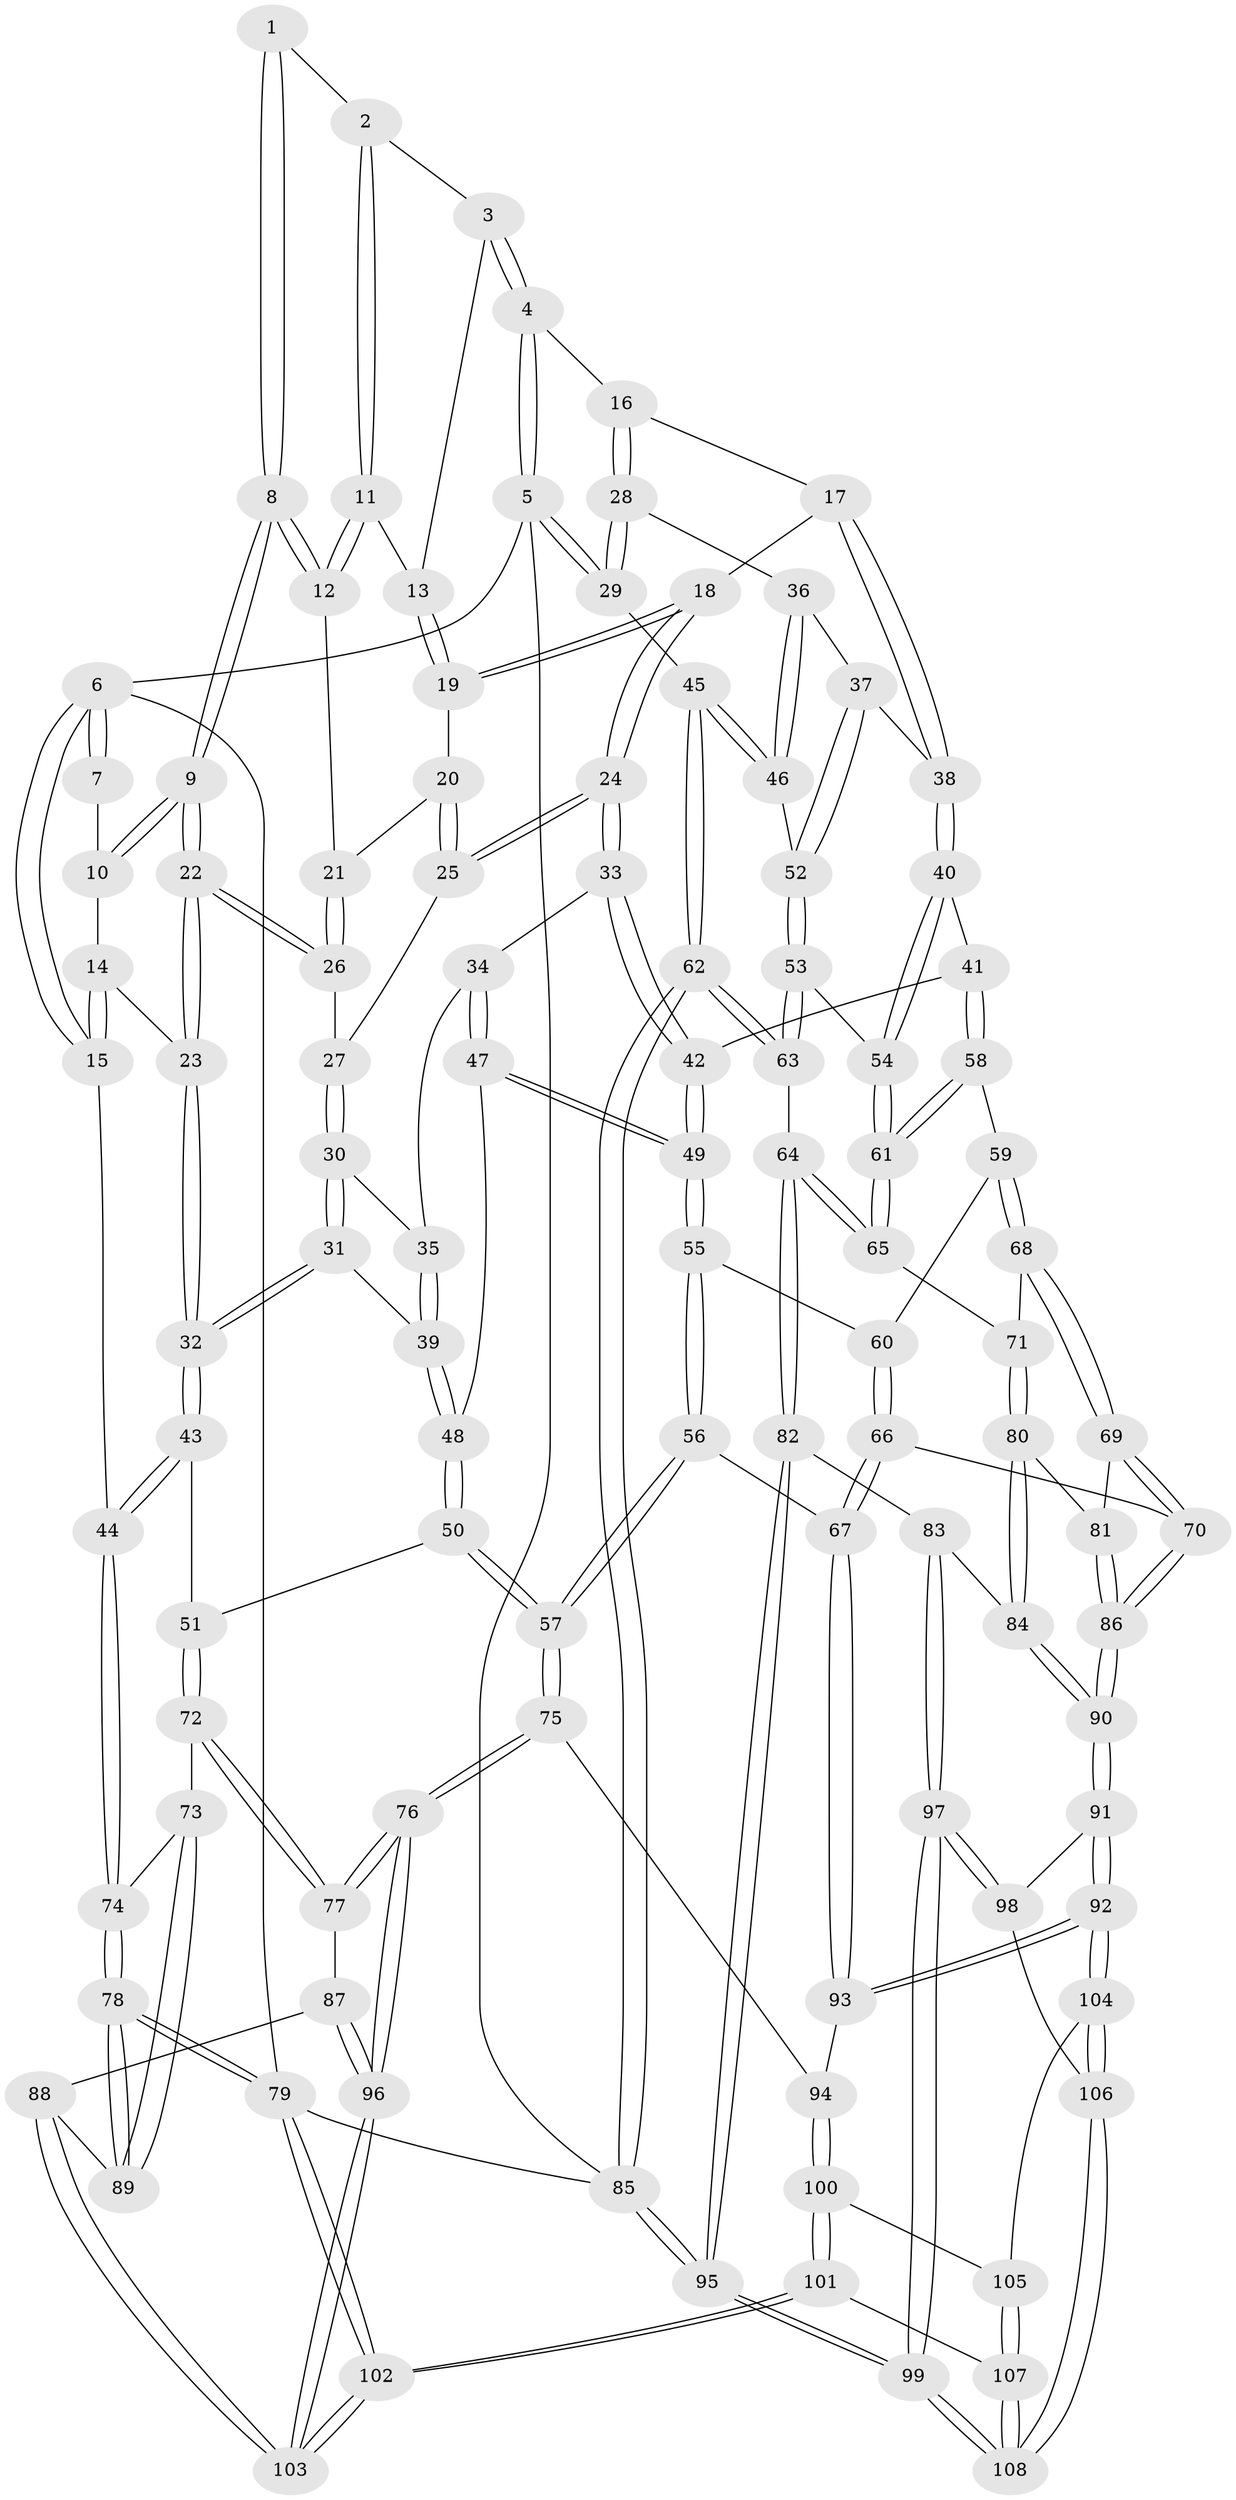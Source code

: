 // coarse degree distribution, {4: 0.3125, 3: 0.25, 1: 0.03125, 6: 0.21875, 5: 0.0625, 2: 0.0625, 7: 0.03125, 8: 0.03125}
// Generated by graph-tools (version 1.1) at 2025/04/03/04/25 22:04:55]
// undirected, 108 vertices, 267 edges
graph export_dot {
graph [start="1"]
  node [color=gray90,style=filled];
  1 [pos="+0.4513992794620738+0"];
  2 [pos="+0.48546193455389497+0"];
  3 [pos="+0.49407887782530996+0"];
  4 [pos="+0.7470839550064347+0"];
  5 [pos="+1+0"];
  6 [pos="+0+0"];
  7 [pos="+0.21500336779698356+0"];
  8 [pos="+0.2598154433489687+0.09429215749523384"];
  9 [pos="+0.25460518854959113+0.0959412648473905"];
  10 [pos="+0.2325262590323564+0.04398444265880496"];
  11 [pos="+0.3635369095751396+0.0762806982573791"];
  12 [pos="+0.3565872211993257+0.08555324773909145"];
  13 [pos="+0.47270582839434194+0.08214478906736529"];
  14 [pos="+0.02806285948007151+0.0040669074773936635"];
  15 [pos="+0+0"];
  16 [pos="+0.7511631832032317+0"];
  17 [pos="+0.6575813057623485+0.13420363652816225"];
  18 [pos="+0.5484976543199881+0.18983734684010015"];
  19 [pos="+0.47609399125140733+0.09567455304933715"];
  20 [pos="+0.43731112576914916+0.11191297955405603"];
  21 [pos="+0.3594111441209008+0.08970654636288802"];
  22 [pos="+0.22343419803241382+0.15380402241167848"];
  23 [pos="+0.20321087719067016+0.1832169459798211"];
  24 [pos="+0.5421792438957719+0.19771486525486678"];
  25 [pos="+0.40475616501518674+0.1726540188580571"];
  26 [pos="+0.3937980546283017+0.17122382382370027"];
  27 [pos="+0.3952320885350508+0.17322006886266347"];
  28 [pos="+0.9379236235723627+0.19106569819044378"];
  29 [pos="+1+0.19637805826388802"];
  30 [pos="+0.3911113988612961+0.18115612958363556"];
  31 [pos="+0.25752541090905845+0.28117107016627346"];
  32 [pos="+0.18638975803745417+0.28986868204093075"];
  33 [pos="+0.5292792090373453+0.24228157926160698"];
  34 [pos="+0.5240773533095112+0.24962588363276111"];
  35 [pos="+0.40722874635436523+0.2531459743364143"];
  36 [pos="+0.9210985500667478+0.21635641006935347"];
  37 [pos="+0.8143061635608125+0.3105162499106909"];
  38 [pos="+0.756779145485051+0.3320971549473943"];
  39 [pos="+0.3626314864042651+0.29669646823395357"];
  40 [pos="+0.7562837359974528+0.33305946230595485"];
  41 [pos="+0.7184644619018625+0.38302383587464417"];
  42 [pos="+0.694042861785085+0.3864252189991204"];
  43 [pos="+0.18244418259772738+0.29483247366702764"];
  44 [pos="+0+0.3501160967706857"];
  45 [pos="+1+0.41267161617225684"];
  46 [pos="+0.9798107050987067+0.4282396972533899"];
  47 [pos="+0.4795184728904738+0.380713557449021"];
  48 [pos="+0.4654468138167742+0.381862869113361"];
  49 [pos="+0.5548106269209799+0.44958802836240286"];
  50 [pos="+0.2886448867600636+0.49934249363947786"];
  51 [pos="+0.28733756169543684+0.49915755563946806"];
  52 [pos="+0.9684814900400492+0.43289360794394405"];
  53 [pos="+0.9238026086325798+0.4795207843452297"];
  54 [pos="+0.9172401522082266+0.4817723807856555"];
  55 [pos="+0.554342140193216+0.4552587083948123"];
  56 [pos="+0.5181023503114696+0.5914040223710239"];
  57 [pos="+0.4461167270394607+0.6181201945589326"];
  58 [pos="+0.7462669381194463+0.46415476899181657"];
  59 [pos="+0.7181986788687422+0.5186837447870293"];
  60 [pos="+0.6500390534749834+0.5234255834711805"];
  61 [pos="+0.8473102967343096+0.5304027961988665"];
  62 [pos="+1+0.6944382097984405"];
  63 [pos="+1+0.651509176218015"];
  64 [pos="+0.970981410246282+0.6598738107284479"];
  65 [pos="+0.8439536107034102+0.5908947174041791"];
  66 [pos="+0.6397518466276907+0.624274537485585"];
  67 [pos="+0.5862714250194927+0.6311595918943481"];
  68 [pos="+0.7111467658857171+0.5588371431463159"];
  69 [pos="+0.6852805947189371+0.6140520903624327"];
  70 [pos="+0.6670652470558583+0.6249684754662479"];
  71 [pos="+0.8409894174953173+0.5936354639111217"];
  72 [pos="+0.21271218797795993+0.5791966868601848"];
  73 [pos="+0.10225389636848893+0.5896002129326523"];
  74 [pos="+0+0.42302915027246657"];
  75 [pos="+0.40522164680766976+0.7436516320386477"];
  76 [pos="+0.36157207093226346+0.7580605655312979"];
  77 [pos="+0.2495878257324639+0.7239944357118296"];
  78 [pos="+0+0.9767506345422026"];
  79 [pos="+0+1"];
  80 [pos="+0.8056637835116326+0.6390833355025237"];
  81 [pos="+0.7973102805678413+0.638083861714776"];
  82 [pos="+0.9161804452884357+0.715740664246955"];
  83 [pos="+0.8430367746742999+0.7668162027872073"];
  84 [pos="+0.811649991121485+0.7516858973246268"];
  85 [pos="+1+1"];
  86 [pos="+0.7033894151545175+0.7003566672596796"];
  87 [pos="+0.22610654904429983+0.7444042931096303"];
  88 [pos="+0.15727490799212987+0.7893277250333848"];
  89 [pos="+0.06408912135751495+0.7669801739545338"];
  90 [pos="+0.7271334241064084+0.7724761273561241"];
  91 [pos="+0.7179622058148941+0.7811068046417944"];
  92 [pos="+0.6321567878318138+0.8141334163614298"];
  93 [pos="+0.5974682595475488+0.7632320496427948"];
  94 [pos="+0.41547509837410157+0.7531307013890627"];
  95 [pos="+1+1"];
  96 [pos="+0.2945467901146367+0.9387717165917517"];
  97 [pos="+0.9499734514306987+0.9948133643086479"];
  98 [pos="+0.7539093327738237+0.860745275200768"];
  99 [pos="+1+1"];
  100 [pos="+0.450770343274462+0.8203685000054237"];
  101 [pos="+0.3141728643425463+1"];
  102 [pos="+0.2556756256021771+1"];
  103 [pos="+0.2540619095410472+1"];
  104 [pos="+0.6182726477498226+0.8498141099190506"];
  105 [pos="+0.5495235920632061+0.8818507790813452"];
  106 [pos="+0.687031451802337+0.9585888796435984"];
  107 [pos="+0.42321572713890854+1"];
  108 [pos="+0.7815081318168527+1"];
  1 -- 2;
  1 -- 8;
  1 -- 8;
  2 -- 3;
  2 -- 11;
  2 -- 11;
  3 -- 4;
  3 -- 4;
  3 -- 13;
  4 -- 5;
  4 -- 5;
  4 -- 16;
  5 -- 6;
  5 -- 29;
  5 -- 29;
  5 -- 85;
  6 -- 7;
  6 -- 7;
  6 -- 15;
  6 -- 15;
  6 -- 79;
  7 -- 10;
  8 -- 9;
  8 -- 9;
  8 -- 12;
  8 -- 12;
  9 -- 10;
  9 -- 10;
  9 -- 22;
  9 -- 22;
  10 -- 14;
  11 -- 12;
  11 -- 12;
  11 -- 13;
  12 -- 21;
  13 -- 19;
  13 -- 19;
  14 -- 15;
  14 -- 15;
  14 -- 23;
  15 -- 44;
  16 -- 17;
  16 -- 28;
  16 -- 28;
  17 -- 18;
  17 -- 38;
  17 -- 38;
  18 -- 19;
  18 -- 19;
  18 -- 24;
  18 -- 24;
  19 -- 20;
  20 -- 21;
  20 -- 25;
  20 -- 25;
  21 -- 26;
  21 -- 26;
  22 -- 23;
  22 -- 23;
  22 -- 26;
  22 -- 26;
  23 -- 32;
  23 -- 32;
  24 -- 25;
  24 -- 25;
  24 -- 33;
  24 -- 33;
  25 -- 27;
  26 -- 27;
  27 -- 30;
  27 -- 30;
  28 -- 29;
  28 -- 29;
  28 -- 36;
  29 -- 45;
  30 -- 31;
  30 -- 31;
  30 -- 35;
  31 -- 32;
  31 -- 32;
  31 -- 39;
  32 -- 43;
  32 -- 43;
  33 -- 34;
  33 -- 42;
  33 -- 42;
  34 -- 35;
  34 -- 47;
  34 -- 47;
  35 -- 39;
  35 -- 39;
  36 -- 37;
  36 -- 46;
  36 -- 46;
  37 -- 38;
  37 -- 52;
  37 -- 52;
  38 -- 40;
  38 -- 40;
  39 -- 48;
  39 -- 48;
  40 -- 41;
  40 -- 54;
  40 -- 54;
  41 -- 42;
  41 -- 58;
  41 -- 58;
  42 -- 49;
  42 -- 49;
  43 -- 44;
  43 -- 44;
  43 -- 51;
  44 -- 74;
  44 -- 74;
  45 -- 46;
  45 -- 46;
  45 -- 62;
  45 -- 62;
  46 -- 52;
  47 -- 48;
  47 -- 49;
  47 -- 49;
  48 -- 50;
  48 -- 50;
  49 -- 55;
  49 -- 55;
  50 -- 51;
  50 -- 57;
  50 -- 57;
  51 -- 72;
  51 -- 72;
  52 -- 53;
  52 -- 53;
  53 -- 54;
  53 -- 63;
  53 -- 63;
  54 -- 61;
  54 -- 61;
  55 -- 56;
  55 -- 56;
  55 -- 60;
  56 -- 57;
  56 -- 57;
  56 -- 67;
  57 -- 75;
  57 -- 75;
  58 -- 59;
  58 -- 61;
  58 -- 61;
  59 -- 60;
  59 -- 68;
  59 -- 68;
  60 -- 66;
  60 -- 66;
  61 -- 65;
  61 -- 65;
  62 -- 63;
  62 -- 63;
  62 -- 85;
  62 -- 85;
  63 -- 64;
  64 -- 65;
  64 -- 65;
  64 -- 82;
  64 -- 82;
  65 -- 71;
  66 -- 67;
  66 -- 67;
  66 -- 70;
  67 -- 93;
  67 -- 93;
  68 -- 69;
  68 -- 69;
  68 -- 71;
  69 -- 70;
  69 -- 70;
  69 -- 81;
  70 -- 86;
  70 -- 86;
  71 -- 80;
  71 -- 80;
  72 -- 73;
  72 -- 77;
  72 -- 77;
  73 -- 74;
  73 -- 89;
  73 -- 89;
  74 -- 78;
  74 -- 78;
  75 -- 76;
  75 -- 76;
  75 -- 94;
  76 -- 77;
  76 -- 77;
  76 -- 96;
  76 -- 96;
  77 -- 87;
  78 -- 79;
  78 -- 79;
  78 -- 89;
  78 -- 89;
  79 -- 102;
  79 -- 102;
  79 -- 85;
  80 -- 81;
  80 -- 84;
  80 -- 84;
  81 -- 86;
  81 -- 86;
  82 -- 83;
  82 -- 95;
  82 -- 95;
  83 -- 84;
  83 -- 97;
  83 -- 97;
  84 -- 90;
  84 -- 90;
  85 -- 95;
  85 -- 95;
  86 -- 90;
  86 -- 90;
  87 -- 88;
  87 -- 96;
  87 -- 96;
  88 -- 89;
  88 -- 103;
  88 -- 103;
  90 -- 91;
  90 -- 91;
  91 -- 92;
  91 -- 92;
  91 -- 98;
  92 -- 93;
  92 -- 93;
  92 -- 104;
  92 -- 104;
  93 -- 94;
  94 -- 100;
  94 -- 100;
  95 -- 99;
  95 -- 99;
  96 -- 103;
  96 -- 103;
  97 -- 98;
  97 -- 98;
  97 -- 99;
  97 -- 99;
  98 -- 106;
  99 -- 108;
  99 -- 108;
  100 -- 101;
  100 -- 101;
  100 -- 105;
  101 -- 102;
  101 -- 102;
  101 -- 107;
  102 -- 103;
  102 -- 103;
  104 -- 105;
  104 -- 106;
  104 -- 106;
  105 -- 107;
  105 -- 107;
  106 -- 108;
  106 -- 108;
  107 -- 108;
  107 -- 108;
}
